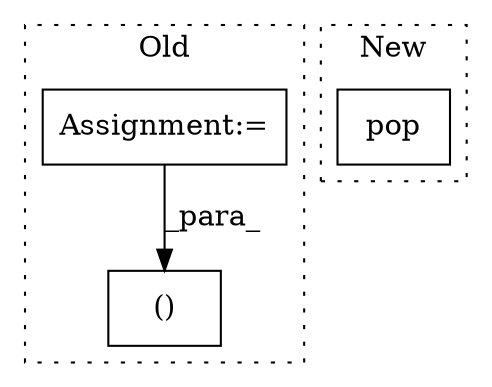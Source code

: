 digraph G {
subgraph cluster0 {
1 [label="()" a="106" s="9645" l="15" shape="box"];
3 [label="Assignment:=" a="7" s="9292" l="1" shape="box"];
label = "Old";
style="dotted";
}
subgraph cluster1 {
2 [label="pop" a="32" s="10174,10196" l="4,1" shape="box"];
label = "New";
style="dotted";
}
3 -> 1 [label="_para_"];
}